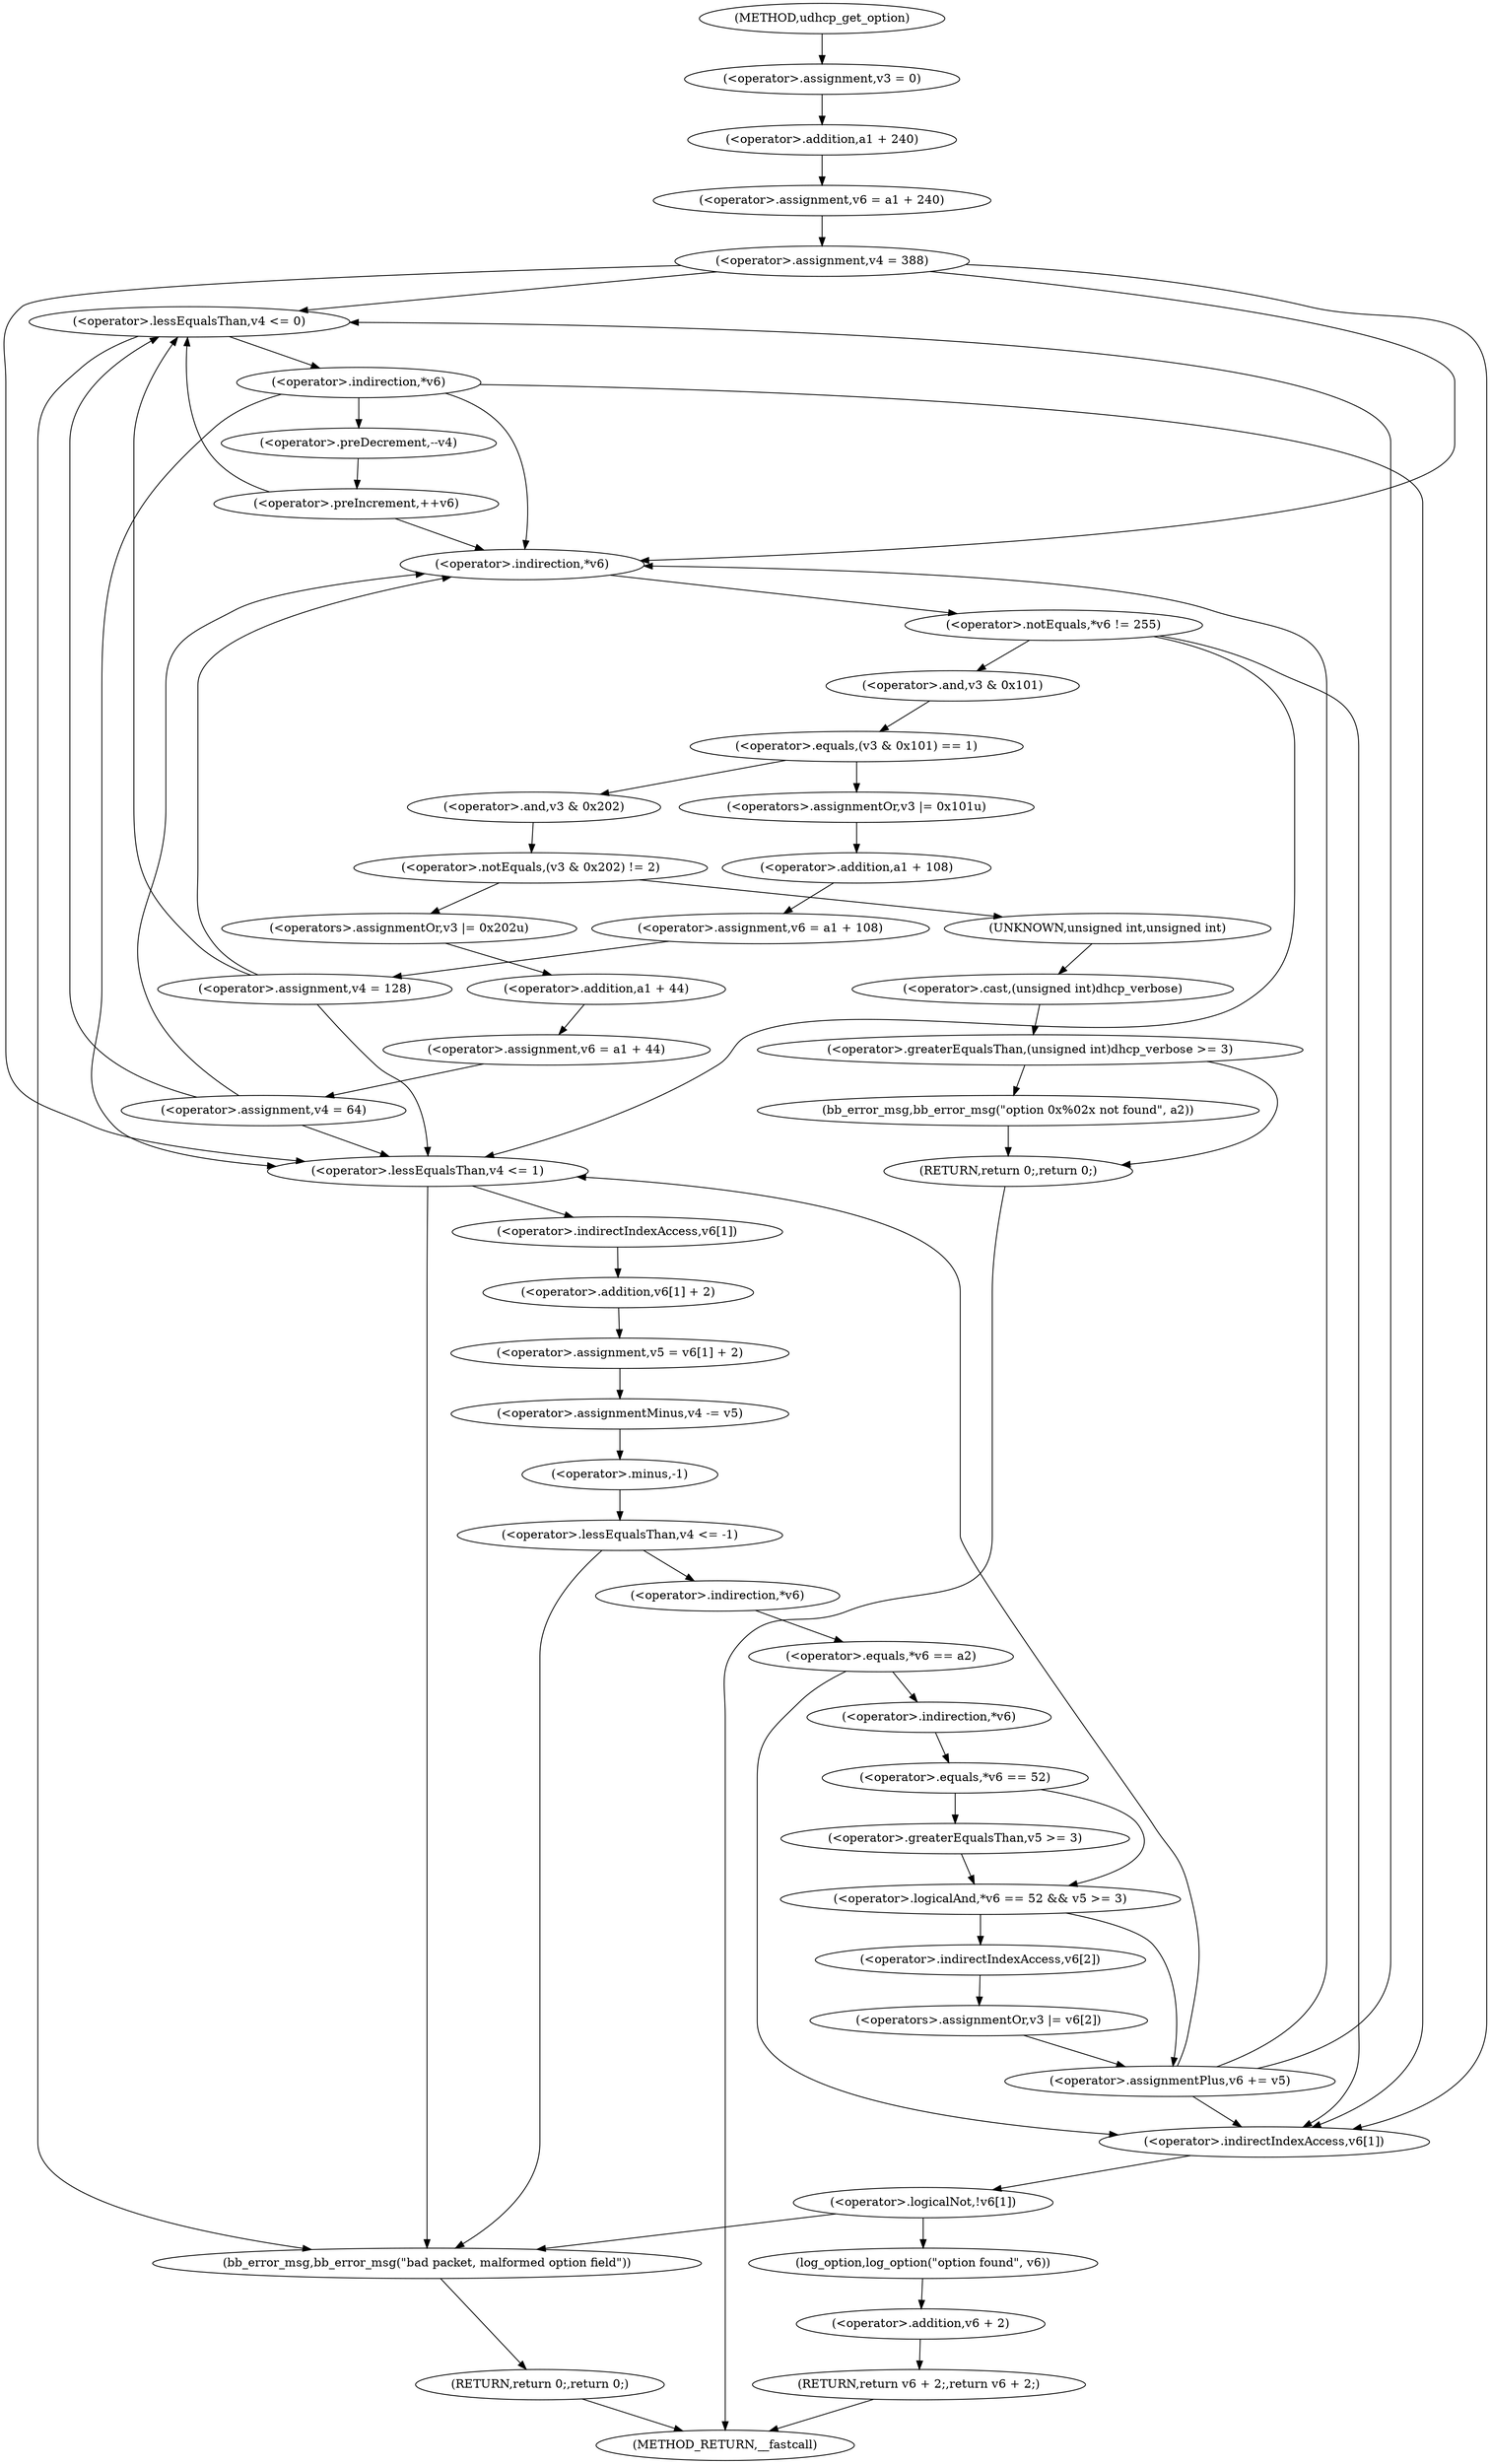 digraph udhcp_get_option {  
"1000113" [label = "(<operator>.assignment,v3 = 0)" ]
"1000116" [label = "(<operator>.assignment,v6 = a1 + 240)" ]
"1000118" [label = "(<operator>.addition,a1 + 240)" ]
"1000121" [label = "(<operator>.assignment,v4 = 388)" ]
"1000134" [label = "(<operator>.lessEqualsThan,v4 <= 0)" ]
"1000139" [label = "(<operator>.indirection,*v6)" ]
"1000142" [label = "(<operator>.preDecrement,--v4)" ]
"1000144" [label = "(<operator>.preIncrement,++v6)" ]
"1000147" [label = "(<operator>.notEquals,*v6 != 255)" ]
"1000148" [label = "(<operator>.indirection,*v6)" ]
"1000153" [label = "(<operator>.equals,(v3 & 0x101) == 1)" ]
"1000154" [label = "(<operator>.and,v3 & 0x101)" ]
"1000159" [label = "(<operators>.assignmentOr,v3 |= 0x101u)" ]
"1000162" [label = "(<operator>.assignment,v6 = a1 + 108)" ]
"1000164" [label = "(<operator>.addition,a1 + 108)" ]
"1000167" [label = "(<operator>.assignment,v4 = 128)" ]
"1000173" [label = "(<operator>.notEquals,(v3 & 0x202) != 2)" ]
"1000174" [label = "(<operator>.and,v3 & 0x202)" ]
"1000180" [label = "(<operator>.greaterEqualsThan,(unsigned int)dhcp_verbose >= 3)" ]
"1000181" [label = "(<operator>.cast,(unsigned int)dhcp_verbose)" ]
"1000182" [label = "(UNKNOWN,unsigned int,unsigned int)" ]
"1000185" [label = "(bb_error_msg,bb_error_msg(\"option 0x%02x not found\", a2))" ]
"1000188" [label = "(RETURN,return 0;,return 0;)" ]
"1000190" [label = "(<operators>.assignmentOr,v3 |= 0x202u)" ]
"1000193" [label = "(<operator>.assignment,v6 = a1 + 44)" ]
"1000195" [label = "(<operator>.addition,a1 + 44)" ]
"1000198" [label = "(<operator>.assignment,v4 = 64)" ]
"1000202" [label = "(<operator>.lessEqualsThan,v4 <= 1)" ]
"1000206" [label = "(<operator>.assignment,v5 = v6[1] + 2)" ]
"1000208" [label = "(<operator>.addition,v6[1] + 2)" ]
"1000209" [label = "(<operator>.indirectIndexAccess,v6[1])" ]
"1000213" [label = "(<operator>.assignmentMinus,v4 -= v5)" ]
"1000217" [label = "(<operator>.lessEqualsThan,v4 <= -1)" ]
"1000219" [label = "(<operator>.minus,-1)" ]
"1000223" [label = "(<operator>.equals,*v6 == a2)" ]
"1000224" [label = "(<operator>.indirection,*v6)" ]
"1000229" [label = "(<operator>.logicalAnd,*v6 == 52 && v5 >= 3)" ]
"1000230" [label = "(<operator>.equals,*v6 == 52)" ]
"1000231" [label = "(<operator>.indirection,*v6)" ]
"1000234" [label = "(<operator>.greaterEqualsThan,v5 >= 3)" ]
"1000237" [label = "(<operators>.assignmentOr,v3 |= v6[2])" ]
"1000239" [label = "(<operator>.indirectIndexAccess,v6[2])" ]
"1000242" [label = "(<operator>.assignmentPlus,v6 += v5)" ]
"1000246" [label = "(<operator>.logicalNot,!v6[1])" ]
"1000247" [label = "(<operator>.indirectIndexAccess,v6[1])" ]
"1000252" [label = "(bb_error_msg,bb_error_msg(\"bad packet, malformed option field\"))" ]
"1000254" [label = "(RETURN,return 0;,return 0;)" ]
"1000256" [label = "(log_option,log_option(\"option found\", v6))" ]
"1000259" [label = "(RETURN,return v6 + 2;,return v6 + 2;)" ]
"1000260" [label = "(<operator>.addition,v6 + 2)" ]
"1000105" [label = "(METHOD,udhcp_get_option)" ]
"1000263" [label = "(METHOD_RETURN,__fastcall)" ]
  "1000113" -> "1000118" 
  "1000116" -> "1000121" 
  "1000118" -> "1000116" 
  "1000121" -> "1000134" 
  "1000121" -> "1000148" 
  "1000121" -> "1000202" 
  "1000121" -> "1000247" 
  "1000134" -> "1000252" 
  "1000134" -> "1000139" 
  "1000139" -> "1000148" 
  "1000139" -> "1000202" 
  "1000139" -> "1000247" 
  "1000139" -> "1000142" 
  "1000142" -> "1000144" 
  "1000144" -> "1000134" 
  "1000144" -> "1000148" 
  "1000147" -> "1000202" 
  "1000147" -> "1000247" 
  "1000147" -> "1000154" 
  "1000148" -> "1000147" 
  "1000153" -> "1000159" 
  "1000153" -> "1000174" 
  "1000154" -> "1000153" 
  "1000159" -> "1000164" 
  "1000162" -> "1000167" 
  "1000164" -> "1000162" 
  "1000167" -> "1000134" 
  "1000167" -> "1000148" 
  "1000167" -> "1000202" 
  "1000173" -> "1000182" 
  "1000173" -> "1000190" 
  "1000174" -> "1000173" 
  "1000180" -> "1000185" 
  "1000180" -> "1000188" 
  "1000181" -> "1000180" 
  "1000182" -> "1000181" 
  "1000185" -> "1000188" 
  "1000188" -> "1000263" 
  "1000190" -> "1000195" 
  "1000193" -> "1000198" 
  "1000195" -> "1000193" 
  "1000198" -> "1000134" 
  "1000198" -> "1000148" 
  "1000198" -> "1000202" 
  "1000202" -> "1000252" 
  "1000202" -> "1000209" 
  "1000206" -> "1000213" 
  "1000208" -> "1000206" 
  "1000209" -> "1000208" 
  "1000213" -> "1000219" 
  "1000217" -> "1000252" 
  "1000217" -> "1000224" 
  "1000219" -> "1000217" 
  "1000223" -> "1000247" 
  "1000223" -> "1000231" 
  "1000224" -> "1000223" 
  "1000229" -> "1000239" 
  "1000229" -> "1000242" 
  "1000230" -> "1000229" 
  "1000230" -> "1000234" 
  "1000231" -> "1000230" 
  "1000234" -> "1000229" 
  "1000237" -> "1000242" 
  "1000239" -> "1000237" 
  "1000242" -> "1000134" 
  "1000242" -> "1000148" 
  "1000242" -> "1000202" 
  "1000242" -> "1000247" 
  "1000246" -> "1000252" 
  "1000246" -> "1000256" 
  "1000247" -> "1000246" 
  "1000252" -> "1000254" 
  "1000254" -> "1000263" 
  "1000256" -> "1000260" 
  "1000259" -> "1000263" 
  "1000260" -> "1000259" 
  "1000105" -> "1000113" 
}
